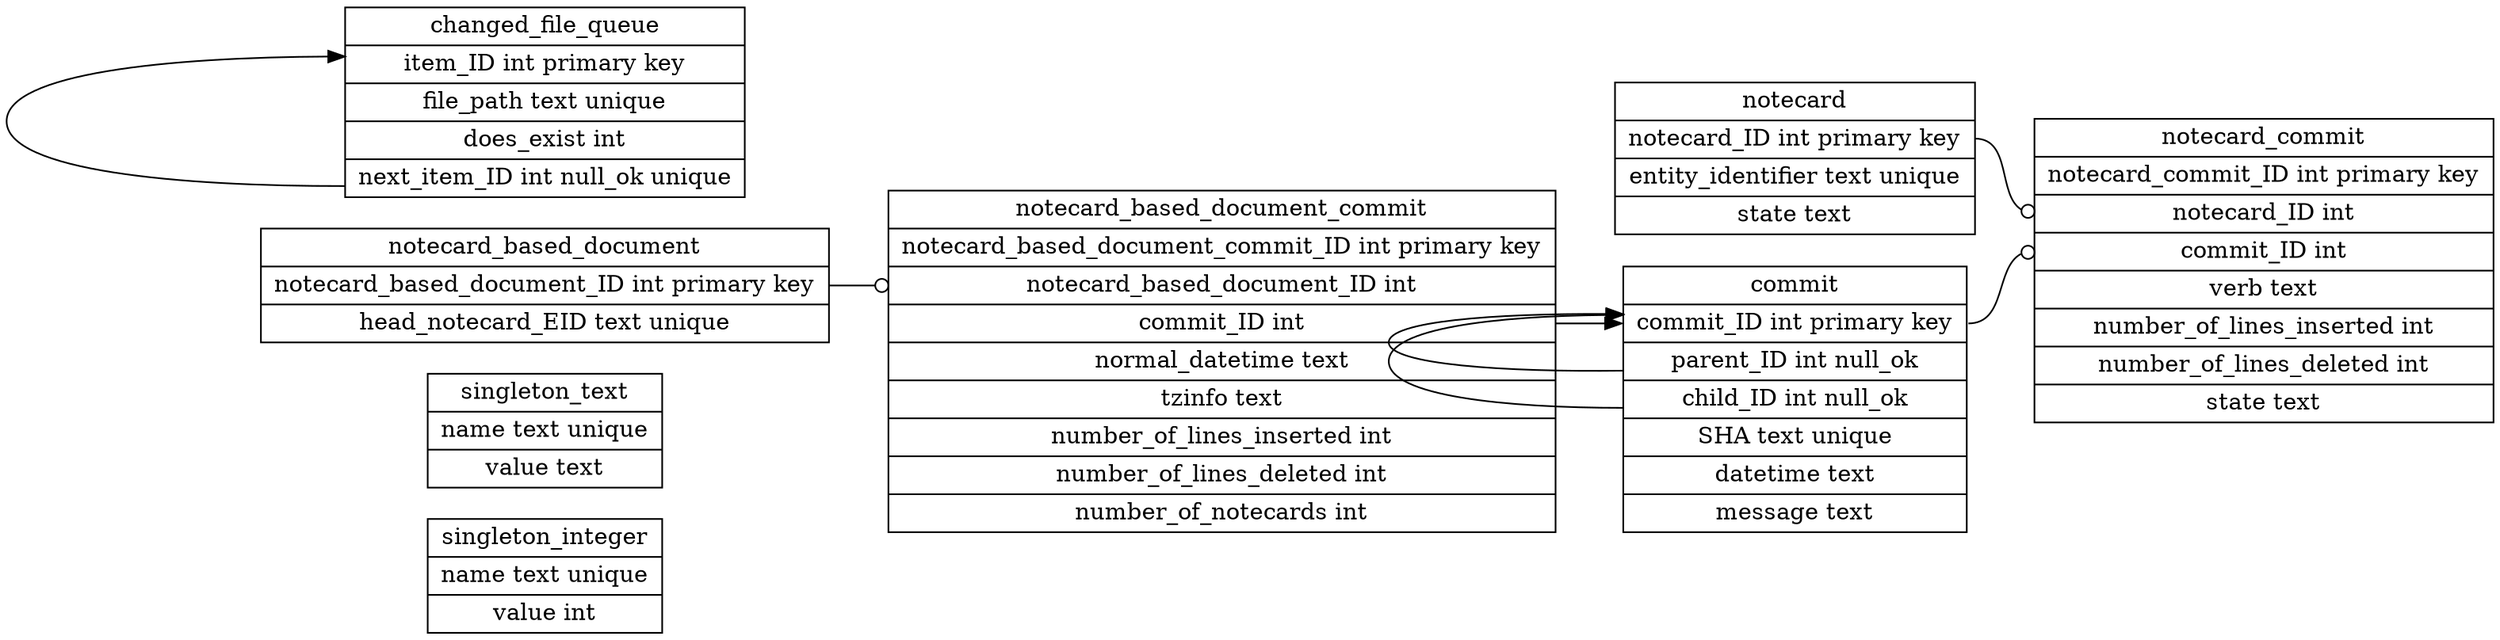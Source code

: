 digraph g {

rankdir=LR

node00[label="singleton_integer|
name text unique|
value int" shape=record]


node01[label="singleton_text|
name text unique|
value text" shape=record]


node10[label="commit|
<pk> commit_ID int primary key|
<parent_ID> parent_ID int null_ok|
<child_ID> child_ID int null_ok|
SHA text unique|
datetime text|
message text" shape=record]

node10:parent_ID->node10:pk
node10:child_ID->node10:pk


node30[label="changed_file_queue|
<pk> item_ID int primary key|
file_path text unique|
does_exist int|
<fk> next_item_ID int null_ok unique" shape=record]

node30:fk->node30:pk


node40[label="notecard|
<pk> notecard_ID int primary key|
entity_identifier text unique|
state text" shape=record]


node50[label="notecard_commit|
notecard_commit_ID int primary key|
<fk1> notecard_ID int|
<fk2> commit_ID int|
verb text|
number_of_lines_inserted int|
number_of_lines_deleted int|
state text" shape=record]


node40:pk->node50:fk1[arrowhead=odot]
node10:pk->node50:fk2[arrowhead=odot]


node60[label="notecard_based_document|
<pk> notecard_based_document_ID int primary key|
head_notecard_EID text unique" shape=record]


node70[label="notecard_based_document_commit|
notecard_based_document_commit_ID int primary key|
<fk1> notecard_based_document_ID int|
<fk2> commit_ID int|
normal_datetime text|
tzinfo text|
number_of_lines_inserted int|
number_of_lines_deleted int|
number_of_notecards int" shape=record]


node60:pk->node70:fk1[arrowhead=odot]
node70:fk2->node10:pk

}

/*
# #history-B.4 spike usefulness
# #born
*/
